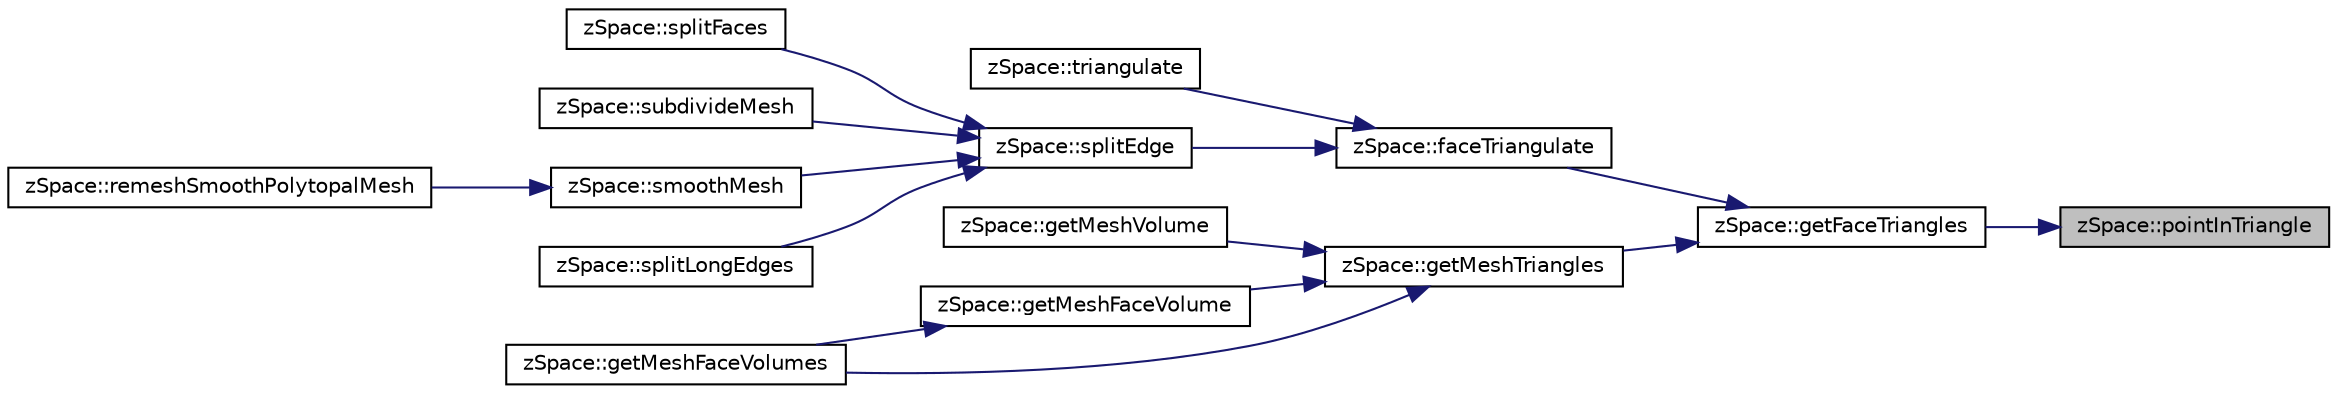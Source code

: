 digraph "zSpace::pointInTriangle"
{
 // LATEX_PDF_SIZE
  edge [fontname="Helvetica",fontsize="10",labelfontname="Helvetica",labelfontsize="10"];
  node [fontname="Helvetica",fontsize="10",shape=record];
  rankdir="RL";
  Node145 [label="zSpace::pointInTriangle",height=0.2,width=0.4,color="black", fillcolor="grey75", style="filled", fontcolor="black",tooltip="This method checks if the given input points liess within the input triangle."];
  Node145 -> Node146 [dir="back",color="midnightblue",fontsize="10",style="solid",fontname="Helvetica"];
  Node146 [label="zSpace::getFaceTriangles",height=0.2,width=0.4,color="black", fillcolor="white", style="filled",URL="$group__z_mesh_utilities.html#ga1d81b6e6cd06dd32b7795275da6a808c",tooltip="This method triangulates the input polygon using ear clipping algorithm."];
  Node146 -> Node147 [dir="back",color="midnightblue",fontsize="10",style="solid",fontname="Helvetica"];
  Node147 [label="zSpace::faceTriangulate",height=0.2,width=0.4,color="black", fillcolor="white", style="filled",URL="$group__z_mesh_modifiers.html#ga436ab6f006de6e8dcd08c030fed4feb1",tooltip="This method triangulates the input face of the mesh."];
  Node147 -> Node148 [dir="back",color="midnightblue",fontsize="10",style="solid",fontname="Helvetica"];
  Node148 [label="zSpace::triangulate",height=0.2,width=0.4,color="black", fillcolor="white", style="filled",URL="$group__z_mesh_modifiers.html#ga75ee8f140a3311506a932b866523a1de",tooltip="This method triangulates the input mesh."];
  Node147 -> Node149 [dir="back",color="midnightblue",fontsize="10",style="solid",fontname="Helvetica"];
  Node149 [label="zSpace::splitEdge",height=0.2,width=0.4,color="black", fillcolor="white", style="filled",URL="$group__z_mesh_modifiers.html#gae7cb2380ed0e9717421bf19db5817cd6",tooltip="This method splits an edge and inserts a vertex along the edge at the input factor."];
  Node149 -> Node150 [dir="back",color="midnightblue",fontsize="10",style="solid",fontname="Helvetica"];
  Node150 [label="zSpace::splitFaces",height=0.2,width=0.4,color="black", fillcolor="white", style="filled",URL="$group__z_mesh_modifiers.html#gaeda022d590a10b38c94e75bc0e278d80",tooltip="This method splits a set of edges and faces of a mesh in a continuous manner."];
  Node149 -> Node151 [dir="back",color="midnightblue",fontsize="10",style="solid",fontname="Helvetica"];
  Node151 [label="zSpace::subdivideMesh",height=0.2,width=0.4,color="black", fillcolor="white", style="filled",URL="$group__z_mesh_modifiers.html#ga8c3af5dd0f40d6f82fd23ceead47dc64",tooltip="This method subdivides all the faces and edges of the mesh."];
  Node149 -> Node152 [dir="back",color="midnightblue",fontsize="10",style="solid",fontname="Helvetica"];
  Node152 [label="zSpace::smoothMesh",height=0.2,width=0.4,color="black", fillcolor="white", style="filled",URL="$group__z_mesh_modifiers.html#ga41f9be96453c21ac7b33b2991c284775",tooltip="This method applies Catmull-Clark subdivision to the mesh."];
  Node152 -> Node153 [dir="back",color="midnightblue",fontsize="10",style="solid",fontname="Helvetica"];
  Node153 [label="zSpace::remeshSmoothPolytopalMesh",height=0.2,width=0.4,color="black", fillcolor="white", style="filled",URL="$group__z_polytopal.html#ga5dd7e372cf8287c0434778b2e58d41f1",tooltip="This method remeshes the smoothed polytopal mesh to have rulings in ony one direction."];
  Node149 -> Node154 [dir="back",color="midnightblue",fontsize="10",style="solid",fontname="Helvetica"];
  Node154 [label="zSpace::splitLongEdges",height=0.2,width=0.4,color="black", fillcolor="white", style="filled",URL="$group__z_mesh_modifiers.html#gad707c82ae843ee9aa108c078161881ca",tooltip="This method splits an edge longer than the given input value at its midpoint and triangulates the mes..."];
  Node146 -> Node155 [dir="back",color="midnightblue",fontsize="10",style="solid",fontname="Helvetica"];
  Node155 [label="zSpace::getMeshTriangles",height=0.2,width=0.4,color="black", fillcolor="white", style="filled",URL="$group__z_mesh_utilities.html#gaff7f65ebfe08571efb90aee41286f19f",tooltip="This method computes the triangles of each face of the input mesh and stored in 2 dimensional contain..."];
  Node155 -> Node156 [dir="back",color="midnightblue",fontsize="10",style="solid",fontname="Helvetica"];
  Node156 [label="zSpace::getMeshVolume",height=0.2,width=0.4,color="black", fillcolor="white", style="filled",URL="$group__z_mesh_utilities.html#ga1e3e701cfec716ba62a8eed64a532531",tooltip="This method computes the volume of the input mesh."];
  Node155 -> Node157 [dir="back",color="midnightblue",fontsize="10",style="solid",fontname="Helvetica"];
  Node157 [label="zSpace::getMeshFaceVolume",height=0.2,width=0.4,color="black", fillcolor="white", style="filled",URL="$group__z_mesh_utilities.html#gab9dcf47533903c7745cf029d4808830a",tooltip="This method computes the volume of the polyhedras formed by the face vertices and the face center of ..."];
  Node157 -> Node158 [dir="back",color="midnightblue",fontsize="10",style="solid",fontname="Helvetica"];
  Node158 [label="zSpace::getMeshFaceVolumes",height=0.2,width=0.4,color="black", fillcolor="white", style="filled",URL="$group__z_mesh_utilities.html#gaec25d42556bd5880326704ba3d53d38b",tooltip="This method computes the volume of the polyhedras formed by the face vertices and the face center for..."];
  Node155 -> Node158 [dir="back",color="midnightblue",fontsize="10",style="solid",fontname="Helvetica"];
}

